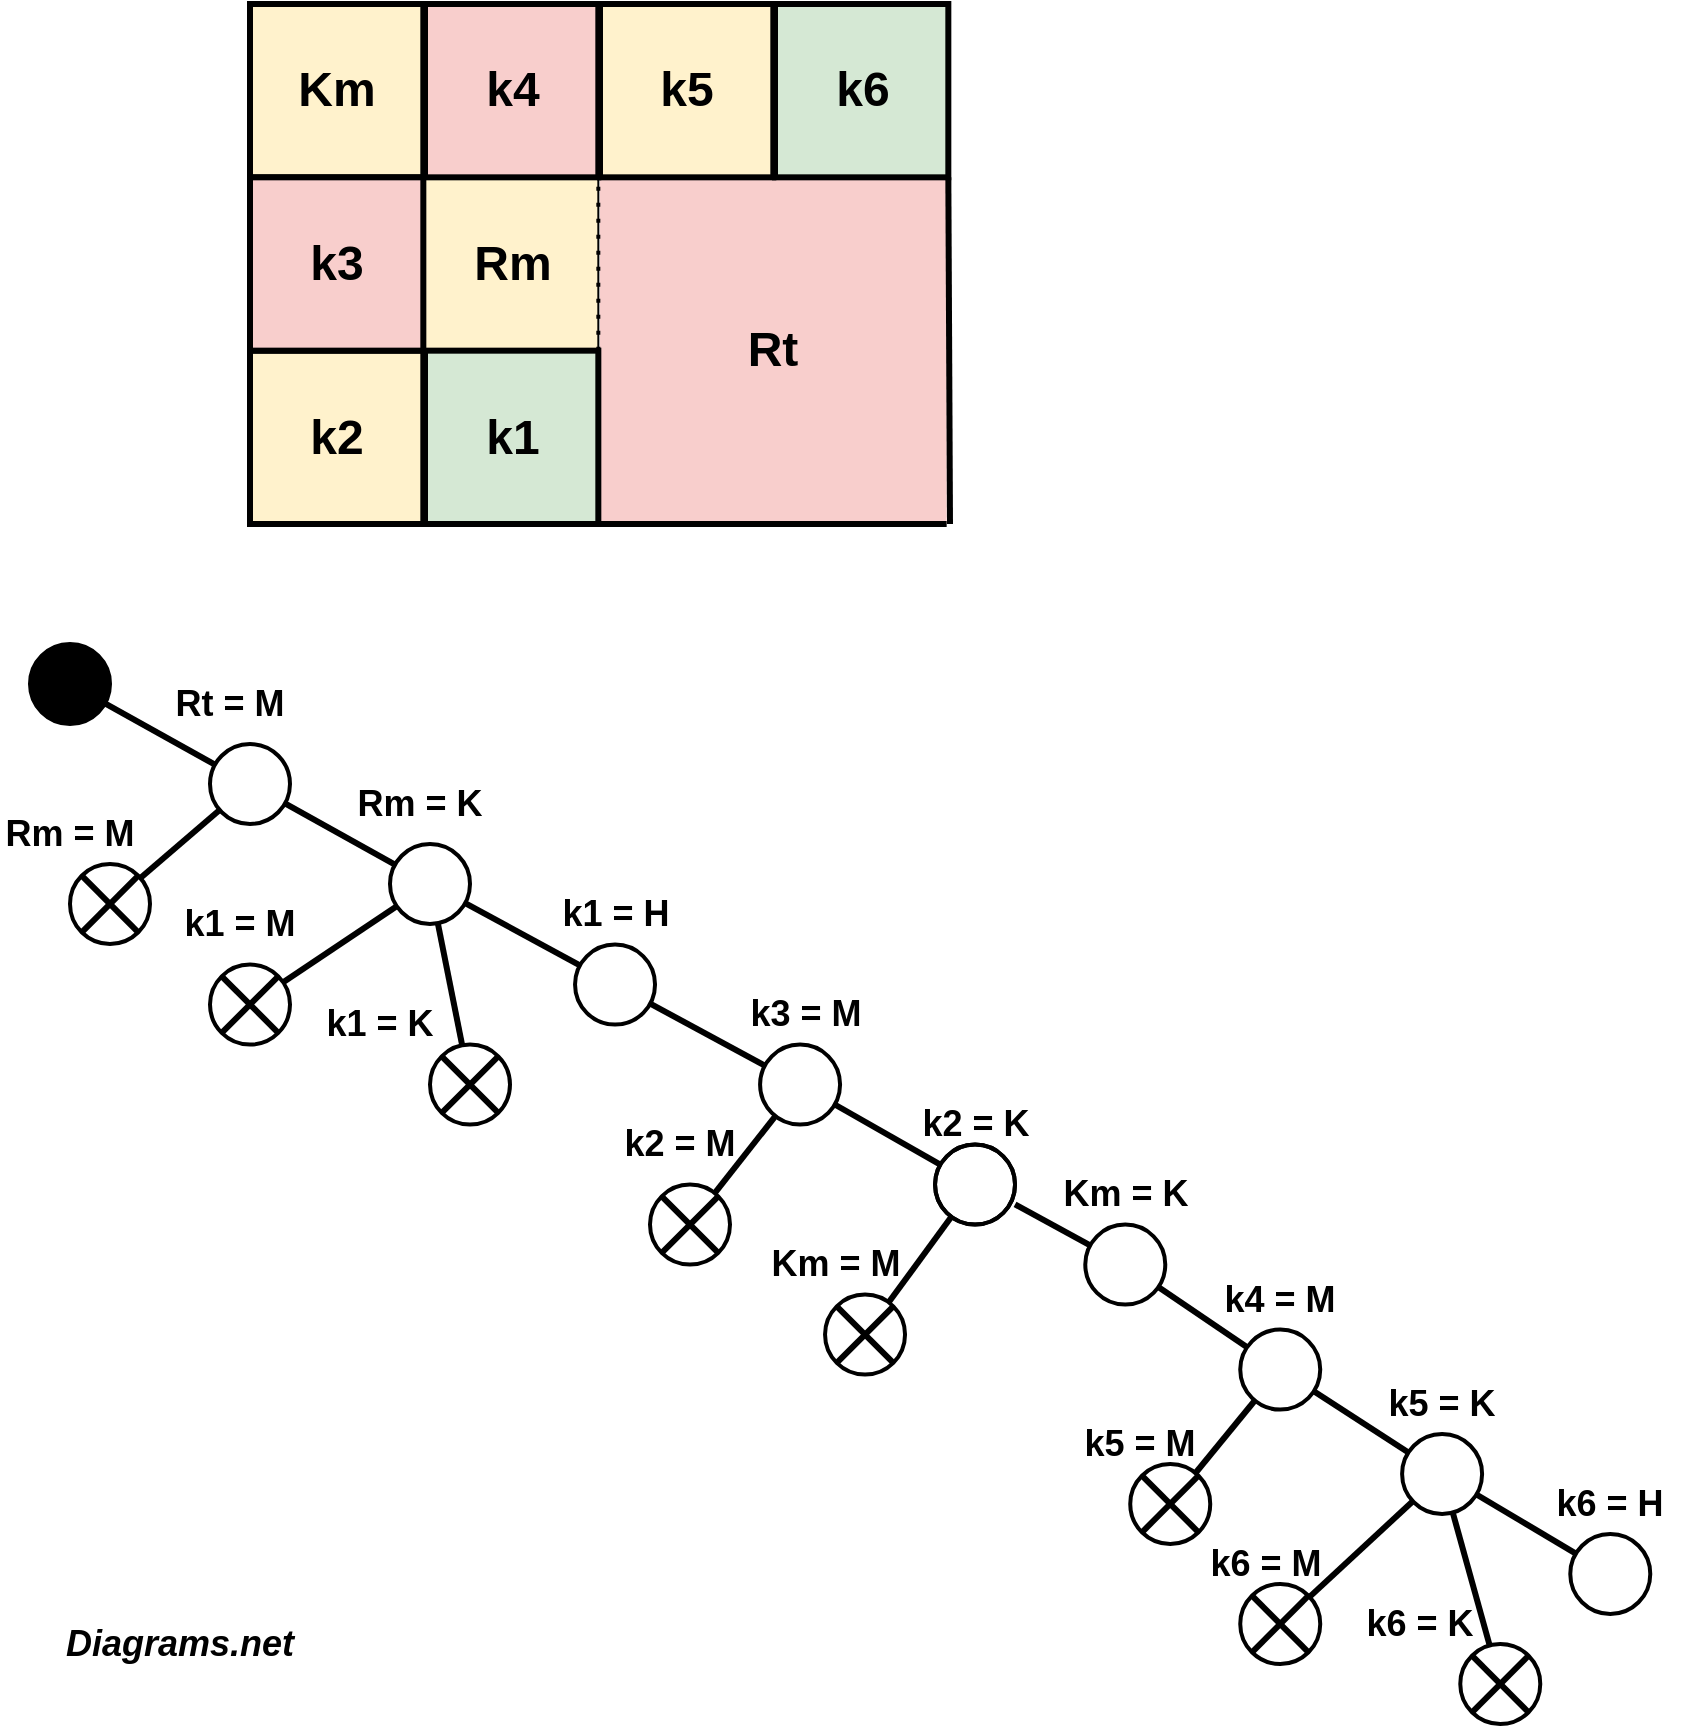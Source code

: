 <mxfile version="15.8.3" type="github">
  <diagram id="E8eJPNiZtKLYMUr9FmN8" name="Page-1">
    <mxGraphModel dx="1422" dy="794" grid="1" gridSize="10" guides="1" tooltips="1" connect="1" arrows="1" fold="1" page="1" pageScale="1" pageWidth="850" pageHeight="1100" math="0" shadow="0">
      <root>
        <mxCell id="0" />
        <mxCell id="1" parent="0" />
        <mxCell id="4zlUSUZVqIUbpaDZJhGe-18" value="" style="group;container=1;" vertex="1" connectable="0" parent="1">
          <mxGeometry x="170" y="250" width="350" height="260" as="geometry" />
        </mxCell>
        <mxCell id="4zlUSUZVqIUbpaDZJhGe-13" value="Rt" style="whiteSpace=wrap;html=1;aspect=fixed;fontSize=24;fontStyle=1;strokeWidth=3;fillColor=#f8cecc;strokeColor=none;" vertex="1" parent="4zlUSUZVqIUbpaDZJhGe-18">
          <mxGeometry x="175" y="86.667" width="173.333" height="173.333" as="geometry" />
        </mxCell>
        <mxCell id="4zlUSUZVqIUbpaDZJhGe-1" value="Km" style="whiteSpace=wrap;html=1;aspect=fixed;fontSize=24;fontStyle=1;strokeWidth=3;fillColor=#fff2cc;strokeColor=default;" vertex="1" parent="4zlUSUZVqIUbpaDZJhGe-18">
          <mxGeometry width="86.667" height="86.667" as="geometry" />
        </mxCell>
        <mxCell id="4zlUSUZVqIUbpaDZJhGe-8" value="k2" style="whiteSpace=wrap;html=1;aspect=fixed;fontSize=24;fontStyle=1;strokeWidth=3;fillColor=#fff2cc;strokeColor=default;" vertex="1" parent="4zlUSUZVqIUbpaDZJhGe-18">
          <mxGeometry y="173.333" width="86.667" height="86.667" as="geometry" />
        </mxCell>
        <mxCell id="4zlUSUZVqIUbpaDZJhGe-10" value="Rm" style="whiteSpace=wrap;html=1;aspect=fixed;fontSize=24;fontStyle=1;strokeWidth=1;strokeColor=default;fillColor=#fff2cc;" vertex="1" parent="4zlUSUZVqIUbpaDZJhGe-18">
          <mxGeometry x="87.5" y="86.667" width="86.667" height="86.667" as="geometry" />
        </mxCell>
        <mxCell id="4zlUSUZVqIUbpaDZJhGe-7" value="k3" style="whiteSpace=wrap;html=1;aspect=fixed;fontSize=24;fontStyle=1;strokeWidth=3;fillColor=#f8cecc;strokeColor=default;" vertex="1" parent="4zlUSUZVqIUbpaDZJhGe-18">
          <mxGeometry y="86.667" width="86.667" height="86.667" as="geometry" />
        </mxCell>
        <mxCell id="4zlUSUZVqIUbpaDZJhGe-6" value="k4" style="whiteSpace=wrap;html=1;aspect=fixed;fontSize=24;fontStyle=1;strokeWidth=3;fillColor=#f8cecc;strokeColor=default;" vertex="1" parent="4zlUSUZVqIUbpaDZJhGe-18">
          <mxGeometry x="87.5" width="86.667" height="86.667" as="geometry" />
        </mxCell>
        <mxCell id="4zlUSUZVqIUbpaDZJhGe-9" value="k1" style="whiteSpace=wrap;html=1;aspect=fixed;fontSize=24;fontStyle=1;strokeWidth=3;fillColor=#d5e8d4;strokeColor=default;" vertex="1" parent="4zlUSUZVqIUbpaDZJhGe-18">
          <mxGeometry x="87.5" y="173.333" width="86.667" height="86.667" as="geometry" />
        </mxCell>
        <mxCell id="4zlUSUZVqIUbpaDZJhGe-11" value="k5" style="whiteSpace=wrap;html=1;aspect=fixed;fontSize=24;fontStyle=1;strokeWidth=3;fillColor=#fff2cc;strokeColor=default;" vertex="1" parent="4zlUSUZVqIUbpaDZJhGe-18">
          <mxGeometry x="175" width="86.667" height="86.667" as="geometry" />
        </mxCell>
        <mxCell id="4zlUSUZVqIUbpaDZJhGe-12" value="k6" style="whiteSpace=wrap;html=1;aspect=fixed;fontSize=24;fontStyle=1;strokeWidth=3;fillColor=#d5e8d4;strokeColor=default;" vertex="1" parent="4zlUSUZVqIUbpaDZJhGe-18">
          <mxGeometry x="262.5" width="86.667" height="86.667" as="geometry" />
        </mxCell>
        <mxCell id="4zlUSUZVqIUbpaDZJhGe-15" value="" style="endArrow=none;html=1;rounded=0;fontSize=24;exitX=0;exitY=1;exitDx=0;exitDy=0;entryX=1;entryY=1;entryDx=0;entryDy=0;strokeWidth=3;" edge="1" parent="4zlUSUZVqIUbpaDZJhGe-18" source="4zlUSUZVqIUbpaDZJhGe-13" target="4zlUSUZVqIUbpaDZJhGe-13">
          <mxGeometry width="50" height="50" relative="1" as="geometry">
            <mxPoint x="306.25" y="292.5" as="sourcePoint" />
            <mxPoint x="360.938" y="238.333" as="targetPoint" />
          </mxGeometry>
        </mxCell>
        <mxCell id="4zlUSUZVqIUbpaDZJhGe-16" value="" style="endArrow=none;html=1;rounded=0;fontSize=24;exitX=1;exitY=1;exitDx=0;exitDy=0;strokeWidth=3;" edge="1" parent="4zlUSUZVqIUbpaDZJhGe-18" source="4zlUSUZVqIUbpaDZJhGe-12">
          <mxGeometry width="50" height="50" relative="1" as="geometry">
            <mxPoint x="185.938" y="270.833" as="sourcePoint" />
            <mxPoint x="350" y="260" as="targetPoint" />
          </mxGeometry>
        </mxCell>
        <mxCell id="4zlUSUZVqIUbpaDZJhGe-17" value="" style="endArrow=none;dashed=1;html=1;dashPattern=1 3;strokeWidth=2;rounded=0;fontSize=24;exitX=1;exitY=0;exitDx=0;exitDy=0;entryX=1;entryY=0;entryDx=0;entryDy=0;" edge="1" parent="4zlUSUZVqIUbpaDZJhGe-18" source="4zlUSUZVqIUbpaDZJhGe-9" target="4zlUSUZVqIUbpaDZJhGe-10">
          <mxGeometry width="50" height="50" relative="1" as="geometry">
            <mxPoint x="306.25" y="292.5" as="sourcePoint" />
            <mxPoint x="360.938" y="238.333" as="targetPoint" />
          </mxGeometry>
        </mxCell>
        <mxCell id="4zlUSUZVqIUbpaDZJhGe-61" value="" style="ellipse;whiteSpace=wrap;html=1;rounded=1;fontSize=30;strokeColor=default;strokeWidth=2;fillColor=#000000;" vertex="1" parent="1">
          <mxGeometry x="60" y="570" width="40" height="40" as="geometry" />
        </mxCell>
        <mxCell id="4zlUSUZVqIUbpaDZJhGe-64" value="" style="ellipse;whiteSpace=wrap;html=1;rounded=1;fontSize=30;strokeColor=default;strokeWidth=2;fillColor=none;" vertex="1" parent="1">
          <mxGeometry x="150" y="620" width="40" height="40" as="geometry" />
        </mxCell>
        <mxCell id="4zlUSUZVqIUbpaDZJhGe-66" value="" style="endArrow=none;html=1;rounded=0;fontSize=30;strokeWidth=3;" edge="1" parent="1" source="4zlUSUZVqIUbpaDZJhGe-64" target="4zlUSUZVqIUbpaDZJhGe-61">
          <mxGeometry width="50" height="50" relative="1" as="geometry">
            <mxPoint x="110" y="430" as="sourcePoint" />
            <mxPoint x="160" y="380" as="targetPoint" />
          </mxGeometry>
        </mxCell>
        <mxCell id="4zlUSUZVqIUbpaDZJhGe-67" value="&lt;font style=&quot;font-size: 18px&quot;&gt;Rt = M&lt;/font&gt;" style="text;html=1;strokeColor=none;fillColor=none;align=center;verticalAlign=middle;whiteSpace=wrap;rounded=0;fontSize=30;fontStyle=1" vertex="1" parent="1">
          <mxGeometry x="130" y="580" width="60" height="30" as="geometry" />
        </mxCell>
        <mxCell id="4zlUSUZVqIUbpaDZJhGe-68" value="" style="ellipse;whiteSpace=wrap;html=1;rounded=1;fontSize=30;strokeColor=default;strokeWidth=2;fillColor=none;" vertex="1" parent="1">
          <mxGeometry x="240" y="670" width="40" height="40" as="geometry" />
        </mxCell>
        <mxCell id="4zlUSUZVqIUbpaDZJhGe-69" value="" style="endArrow=none;html=1;rounded=0;fontSize=30;strokeWidth=3;" edge="1" parent="1" source="4zlUSUZVqIUbpaDZJhGe-68" target="4zlUSUZVqIUbpaDZJhGe-64">
          <mxGeometry width="50" height="50" relative="1" as="geometry">
            <mxPoint x="218" y="489.92" as="sourcePoint" />
            <mxPoint x="210" y="750" as="targetPoint" />
          </mxGeometry>
        </mxCell>
        <mxCell id="4zlUSUZVqIUbpaDZJhGe-70" value="&lt;span style=&quot;font-size: 18px&quot;&gt;Rm = K&lt;/span&gt;" style="text;html=1;strokeColor=none;fillColor=none;align=center;verticalAlign=middle;whiteSpace=wrap;rounded=0;fontSize=30;fontStyle=1" vertex="1" parent="1">
          <mxGeometry x="220" y="630" width="70" height="30" as="geometry" />
        </mxCell>
        <mxCell id="4zlUSUZVqIUbpaDZJhGe-71" value="" style="ellipse;whiteSpace=wrap;html=1;rounded=1;fontSize=30;strokeColor=default;strokeWidth=2;fillColor=none;" vertex="1" parent="1">
          <mxGeometry x="332.52" y="720.29" width="40" height="40" as="geometry" />
        </mxCell>
        <mxCell id="4zlUSUZVqIUbpaDZJhGe-72" value="" style="endArrow=none;html=1;rounded=0;fontSize=30;strokeWidth=3;" edge="1" parent="1" source="4zlUSUZVqIUbpaDZJhGe-71" target="4zlUSUZVqIUbpaDZJhGe-68">
          <mxGeometry width="50" height="50" relative="1" as="geometry">
            <mxPoint x="310.52" y="540.21" as="sourcePoint" />
            <mxPoint x="280.003" y="700.003" as="targetPoint" />
          </mxGeometry>
        </mxCell>
        <mxCell id="4zlUSUZVqIUbpaDZJhGe-73" value="" style="ellipse;whiteSpace=wrap;html=1;rounded=1;fontSize=30;strokeColor=default;strokeWidth=2;fillColor=none;" vertex="1" parent="1">
          <mxGeometry x="425.04" y="770.29" width="40" height="40" as="geometry" />
        </mxCell>
        <mxCell id="4zlUSUZVqIUbpaDZJhGe-74" value="" style="endArrow=none;html=1;rounded=0;fontSize=30;strokeWidth=3;" edge="1" parent="1" source="4zlUSUZVqIUbpaDZJhGe-73" target="4zlUSUZVqIUbpaDZJhGe-71">
          <mxGeometry width="50" height="50" relative="1" as="geometry">
            <mxPoint x="403.04" y="590.21" as="sourcePoint" />
            <mxPoint x="372.523" y="750.003" as="targetPoint" />
          </mxGeometry>
        </mxCell>
        <mxCell id="4zlUSUZVqIUbpaDZJhGe-75" value="" style="ellipse;whiteSpace=wrap;html=1;rounded=1;fontSize=30;strokeColor=default;strokeWidth=2;fillColor=none;" vertex="1" parent="1">
          <mxGeometry x="512.52" y="820.29" width="40" height="40" as="geometry" />
        </mxCell>
        <mxCell id="4zlUSUZVqIUbpaDZJhGe-76" value="" style="endArrow=none;html=1;rounded=0;fontSize=30;strokeWidth=3;" edge="1" parent="1" source="4zlUSUZVqIUbpaDZJhGe-75" target="4zlUSUZVqIUbpaDZJhGe-73">
          <mxGeometry width="50" height="50" relative="1" as="geometry">
            <mxPoint x="490.52" y="640.21" as="sourcePoint" />
            <mxPoint x="460.003" y="800.003" as="targetPoint" />
          </mxGeometry>
        </mxCell>
        <mxCell id="4zlUSUZVqIUbpaDZJhGe-77" value="&lt;span style=&quot;font-size: 18px&quot;&gt;k1 = H&lt;/span&gt;" style="text;html=1;strokeColor=none;fillColor=none;align=center;verticalAlign=middle;whiteSpace=wrap;rounded=0;fontSize=30;fontStyle=1" vertex="1" parent="1">
          <mxGeometry x="317.52" y="685" width="70" height="30" as="geometry" />
        </mxCell>
        <mxCell id="4zlUSUZVqIUbpaDZJhGe-78" value="&lt;span style=&quot;font-size: 18px&quot;&gt;k3 = M&lt;/span&gt;" style="text;html=1;strokeColor=none;fillColor=none;align=center;verticalAlign=middle;whiteSpace=wrap;rounded=0;fontSize=30;fontStyle=1" vertex="1" parent="1">
          <mxGeometry x="412.52" y="735.29" width="70" height="30" as="geometry" />
        </mxCell>
        <mxCell id="4zlUSUZVqIUbpaDZJhGe-79" value="&lt;span style=&quot;font-size: 18px&quot;&gt;k2 = K&lt;/span&gt;" style="text;html=1;strokeColor=none;fillColor=none;align=center;verticalAlign=middle;whiteSpace=wrap;rounded=0;fontSize=30;fontStyle=1" vertex="1" parent="1">
          <mxGeometry x="497.52" y="790.29" width="70" height="30" as="geometry" />
        </mxCell>
        <mxCell id="4zlUSUZVqIUbpaDZJhGe-81" value="" style="endArrow=none;html=1;rounded=0;fontSize=30;strokeWidth=3;" edge="1" parent="1" source="4zlUSUZVqIUbpaDZJhGe-80" target="4zlUSUZVqIUbpaDZJhGe-64">
          <mxGeometry width="50" height="50" relative="1" as="geometry">
            <mxPoint x="110" y="710" as="sourcePoint" />
            <mxPoint x="114.993" y="729.663" as="targetPoint" />
          </mxGeometry>
        </mxCell>
        <mxCell id="4zlUSUZVqIUbpaDZJhGe-86" value="&lt;span style=&quot;font-size: 18px&quot;&gt;Rm = M&lt;/span&gt;" style="text;html=1;strokeColor=none;fillColor=none;align=center;verticalAlign=middle;whiteSpace=wrap;rounded=0;fontSize=30;fontStyle=1" vertex="1" parent="1">
          <mxGeometry x="45" y="645" width="70" height="30" as="geometry" />
        </mxCell>
        <mxCell id="4zlUSUZVqIUbpaDZJhGe-80" value="" style="ellipse;whiteSpace=wrap;html=1;rounded=1;fontSize=30;strokeColor=default;strokeWidth=2;fillColor=none;" vertex="1" parent="1">
          <mxGeometry x="80" y="680" width="40" height="40" as="geometry" />
        </mxCell>
        <mxCell id="4zlUSUZVqIUbpaDZJhGe-82" value="" style="endArrow=none;html=1;rounded=0;fontSize=18;strokeWidth=3;exitX=0;exitY=1;exitDx=0;exitDy=0;entryX=1;entryY=0;entryDx=0;entryDy=0;" edge="1" parent="1" source="4zlUSUZVqIUbpaDZJhGe-80" target="4zlUSUZVqIUbpaDZJhGe-80">
          <mxGeometry width="50" height="50" relative="1" as="geometry">
            <mxPoint x="160" y="730" as="sourcePoint" />
            <mxPoint x="240" y="780" as="targetPoint" />
          </mxGeometry>
        </mxCell>
        <mxCell id="4zlUSUZVqIUbpaDZJhGe-83" value="" style="endArrow=none;html=1;rounded=0;fontSize=18;strokeWidth=3;exitX=1;exitY=1;exitDx=0;exitDy=0;entryX=0;entryY=0;entryDx=0;entryDy=0;" edge="1" parent="1" source="4zlUSUZVqIUbpaDZJhGe-80" target="4zlUSUZVqIUbpaDZJhGe-80">
          <mxGeometry width="50" height="50" relative="1" as="geometry">
            <mxPoint x="165.858" y="744.142" as="sourcePoint" />
            <mxPoint x="194.142" y="715.858" as="targetPoint" />
          </mxGeometry>
        </mxCell>
        <mxCell id="4zlUSUZVqIUbpaDZJhGe-90" value="" style="ellipse;whiteSpace=wrap;html=1;rounded=1;fontSize=30;strokeColor=default;strokeWidth=2;fillColor=none;" vertex="1" parent="1">
          <mxGeometry x="150" y="730.29" width="40" height="40" as="geometry" />
        </mxCell>
        <mxCell id="4zlUSUZVqIUbpaDZJhGe-91" value="" style="endArrow=none;html=1;rounded=0;fontSize=18;strokeWidth=3;exitX=0;exitY=1;exitDx=0;exitDy=0;entryX=1;entryY=0;entryDx=0;entryDy=0;" edge="1" parent="1" source="4zlUSUZVqIUbpaDZJhGe-90" target="4zlUSUZVqIUbpaDZJhGe-90">
          <mxGeometry width="50" height="50" relative="1" as="geometry">
            <mxPoint x="150" y="725" as="sourcePoint" />
            <mxPoint x="230" y="775" as="targetPoint" />
          </mxGeometry>
        </mxCell>
        <mxCell id="4zlUSUZVqIUbpaDZJhGe-92" value="" style="endArrow=none;html=1;rounded=0;fontSize=18;strokeWidth=3;exitX=1;exitY=1;exitDx=0;exitDy=0;entryX=0;entryY=0;entryDx=0;entryDy=0;" edge="1" parent="1" source="4zlUSUZVqIUbpaDZJhGe-90" target="4zlUSUZVqIUbpaDZJhGe-90">
          <mxGeometry width="50" height="50" relative="1" as="geometry">
            <mxPoint x="155.858" y="739.142" as="sourcePoint" />
            <mxPoint x="184.142" y="710.858" as="targetPoint" />
          </mxGeometry>
        </mxCell>
        <mxCell id="4zlUSUZVqIUbpaDZJhGe-93" value="" style="endArrow=none;html=1;rounded=0;fontSize=30;strokeWidth=3;" edge="1" parent="1" source="4zlUSUZVqIUbpaDZJhGe-90" target="4zlUSUZVqIUbpaDZJhGe-68">
          <mxGeometry width="50" height="50" relative="1" as="geometry">
            <mxPoint x="210.0" y="738.882" as="sourcePoint" />
            <mxPoint x="249.701" y="704.996" as="targetPoint" />
          </mxGeometry>
        </mxCell>
        <mxCell id="4zlUSUZVqIUbpaDZJhGe-94" value="&lt;span style=&quot;font-size: 18px&quot;&gt;k1 = M&lt;/span&gt;" style="text;html=1;strokeColor=none;fillColor=none;align=center;verticalAlign=middle;whiteSpace=wrap;rounded=0;fontSize=30;fontStyle=1" vertex="1" parent="1">
          <mxGeometry x="130" y="690" width="70" height="30" as="geometry" />
        </mxCell>
        <mxCell id="4zlUSUZVqIUbpaDZJhGe-97" value="" style="ellipse;whiteSpace=wrap;html=1;rounded=1;fontSize=30;strokeColor=default;strokeWidth=2;fillColor=none;" vertex="1" parent="1">
          <mxGeometry x="260" y="770.29" width="40" height="40" as="geometry" />
        </mxCell>
        <mxCell id="4zlUSUZVqIUbpaDZJhGe-98" value="" style="endArrow=none;html=1;rounded=0;fontSize=18;strokeWidth=3;exitX=0;exitY=1;exitDx=0;exitDy=0;entryX=1;entryY=0;entryDx=0;entryDy=0;" edge="1" parent="1" source="4zlUSUZVqIUbpaDZJhGe-97" target="4zlUSUZVqIUbpaDZJhGe-97">
          <mxGeometry width="50" height="50" relative="1" as="geometry">
            <mxPoint x="270" y="795.14" as="sourcePoint" />
            <mxPoint x="350" y="845.14" as="targetPoint" />
          </mxGeometry>
        </mxCell>
        <mxCell id="4zlUSUZVqIUbpaDZJhGe-99" value="" style="endArrow=none;html=1;rounded=0;fontSize=18;strokeWidth=3;exitX=1;exitY=1;exitDx=0;exitDy=0;entryX=0;entryY=0;entryDx=0;entryDy=0;" edge="1" parent="1" source="4zlUSUZVqIUbpaDZJhGe-97" target="4zlUSUZVqIUbpaDZJhGe-97">
          <mxGeometry width="50" height="50" relative="1" as="geometry">
            <mxPoint x="275.858" y="809.282" as="sourcePoint" />
            <mxPoint x="304.142" y="780.998" as="targetPoint" />
          </mxGeometry>
        </mxCell>
        <mxCell id="4zlUSUZVqIUbpaDZJhGe-100" value="&lt;span style=&quot;font-size: 18px&quot;&gt;k1 = K&lt;/span&gt;" style="text;html=1;strokeColor=none;fillColor=none;align=center;verticalAlign=middle;whiteSpace=wrap;rounded=0;fontSize=30;fontStyle=1" vertex="1" parent="1">
          <mxGeometry x="200" y="740.29" width="70" height="30" as="geometry" />
        </mxCell>
        <mxCell id="4zlUSUZVqIUbpaDZJhGe-102" value="" style="ellipse;whiteSpace=wrap;html=1;rounded=1;fontSize=30;strokeColor=default;strokeWidth=2;fillColor=none;" vertex="1" parent="1">
          <mxGeometry x="370" y="840.29" width="40" height="40" as="geometry" />
        </mxCell>
        <mxCell id="4zlUSUZVqIUbpaDZJhGe-103" value="" style="endArrow=none;html=1;rounded=0;fontSize=18;strokeWidth=3;exitX=0;exitY=1;exitDx=0;exitDy=0;entryX=1;entryY=0;entryDx=0;entryDy=0;" edge="1" parent="1" source="4zlUSUZVqIUbpaDZJhGe-102" target="4zlUSUZVqIUbpaDZJhGe-102">
          <mxGeometry width="50" height="50" relative="1" as="geometry">
            <mxPoint x="360" y="850" as="sourcePoint" />
            <mxPoint x="440" y="900" as="targetPoint" />
          </mxGeometry>
        </mxCell>
        <mxCell id="4zlUSUZVqIUbpaDZJhGe-104" value="" style="endArrow=none;html=1;rounded=0;fontSize=18;strokeWidth=3;exitX=1;exitY=1;exitDx=0;exitDy=0;entryX=0;entryY=0;entryDx=0;entryDy=0;" edge="1" parent="1" source="4zlUSUZVqIUbpaDZJhGe-102" target="4zlUSUZVqIUbpaDZJhGe-102">
          <mxGeometry width="50" height="50" relative="1" as="geometry">
            <mxPoint x="365.858" y="864.142" as="sourcePoint" />
            <mxPoint x="394.142" y="835.858" as="targetPoint" />
          </mxGeometry>
        </mxCell>
        <mxCell id="4zlUSUZVqIUbpaDZJhGe-105" value="&lt;span style=&quot;font-size: 18px&quot;&gt;k2 = M&lt;/span&gt;" style="text;html=1;strokeColor=none;fillColor=none;align=center;verticalAlign=middle;whiteSpace=wrap;rounded=0;fontSize=30;fontStyle=1" vertex="1" parent="1">
          <mxGeometry x="350" y="800" width="70" height="30" as="geometry" />
        </mxCell>
        <mxCell id="4zlUSUZVqIUbpaDZJhGe-106" value="" style="ellipse;whiteSpace=wrap;html=1;rounded=1;fontSize=30;strokeColor=default;strokeWidth=2;fillColor=none;" vertex="1" parent="1">
          <mxGeometry x="457.52" y="895.29" width="40" height="40" as="geometry" />
        </mxCell>
        <mxCell id="4zlUSUZVqIUbpaDZJhGe-107" value="" style="endArrow=none;html=1;rounded=0;fontSize=18;strokeWidth=3;exitX=0;exitY=1;exitDx=0;exitDy=0;entryX=1;entryY=0;entryDx=0;entryDy=0;" edge="1" parent="1" source="4zlUSUZVqIUbpaDZJhGe-106" target="4zlUSUZVqIUbpaDZJhGe-106">
          <mxGeometry width="50" height="50" relative="1" as="geometry">
            <mxPoint x="452.52" y="905.29" as="sourcePoint" />
            <mxPoint x="532.52" y="955.29" as="targetPoint" />
          </mxGeometry>
        </mxCell>
        <mxCell id="4zlUSUZVqIUbpaDZJhGe-108" value="" style="endArrow=none;html=1;rounded=0;fontSize=18;strokeWidth=3;exitX=1;exitY=1;exitDx=0;exitDy=0;entryX=0;entryY=0;entryDx=0;entryDy=0;" edge="1" parent="1" source="4zlUSUZVqIUbpaDZJhGe-106" target="4zlUSUZVqIUbpaDZJhGe-106">
          <mxGeometry width="50" height="50" relative="1" as="geometry">
            <mxPoint x="458.378" y="919.432" as="sourcePoint" />
            <mxPoint x="486.662" y="891.148" as="targetPoint" />
          </mxGeometry>
        </mxCell>
        <mxCell id="4zlUSUZVqIUbpaDZJhGe-109" value="&lt;span style=&quot;font-size: 18px&quot;&gt;Km = M&lt;/span&gt;" style="text;html=1;strokeColor=none;fillColor=none;align=center;verticalAlign=middle;whiteSpace=wrap;rounded=0;fontSize=30;fontStyle=1" vertex="1" parent="1">
          <mxGeometry x="427.52" y="860.29" width="70" height="30" as="geometry" />
        </mxCell>
        <mxCell id="4zlUSUZVqIUbpaDZJhGe-110" value="" style="endArrow=none;html=1;rounded=0;fontSize=30;strokeWidth=3;" edge="1" parent="1" source="4zlUSUZVqIUbpaDZJhGe-97" target="4zlUSUZVqIUbpaDZJhGe-68">
          <mxGeometry width="50" height="50" relative="1" as="geometry">
            <mxPoint x="437.42" y="790.827" as="sourcePoint" />
            <mxPoint x="380.138" y="759.756" as="targetPoint" />
          </mxGeometry>
        </mxCell>
        <mxCell id="4zlUSUZVqIUbpaDZJhGe-111" value="" style="endArrow=none;html=1;rounded=0;fontSize=30;strokeWidth=3;" edge="1" parent="1" source="4zlUSUZVqIUbpaDZJhGe-102" target="4zlUSUZVqIUbpaDZJhGe-73">
          <mxGeometry width="50" height="50" relative="1" as="geometry">
            <mxPoint x="322.521" y="799.834" as="sourcePoint" />
            <mxPoint x="349.946" y="765.843" as="targetPoint" />
          </mxGeometry>
        </mxCell>
        <mxCell id="4zlUSUZVqIUbpaDZJhGe-112" value="" style="endArrow=none;html=1;rounded=0;fontSize=30;strokeWidth=3;" edge="1" parent="1" source="4zlUSUZVqIUbpaDZJhGe-106" target="4zlUSUZVqIUbpaDZJhGe-75">
          <mxGeometry width="50" height="50" relative="1" as="geometry">
            <mxPoint x="412.321" y="854.536" as="sourcePoint" />
            <mxPoint x="442.718" y="816.043" as="targetPoint" />
          </mxGeometry>
        </mxCell>
        <mxCell id="4zlUSUZVqIUbpaDZJhGe-113" value="" style="ellipse;whiteSpace=wrap;html=1;rounded=1;fontSize=30;strokeColor=default;strokeWidth=2;fillColor=none;" vertex="1" parent="1">
          <mxGeometry x="512.52" y="820.29" width="40" height="40" as="geometry" />
        </mxCell>
        <mxCell id="4zlUSUZVqIUbpaDZJhGe-114" value="" style="endArrow=none;html=1;rounded=0;fontSize=30;strokeWidth=3;" edge="1" parent="1" source="4zlUSUZVqIUbpaDZJhGe-116">
          <mxGeometry width="50" height="50" relative="1" as="geometry">
            <mxPoint x="605.296" y="880.33" as="sourcePoint" />
            <mxPoint x="552.525" y="850.213" as="targetPoint" />
          </mxGeometry>
        </mxCell>
        <mxCell id="4zlUSUZVqIUbpaDZJhGe-115" value="&lt;span style=&quot;font-size: 18px&quot;&gt;Km = K&lt;/span&gt;" style="text;html=1;strokeColor=none;fillColor=none;align=center;verticalAlign=middle;whiteSpace=wrap;rounded=0;fontSize=30;fontStyle=1" vertex="1" parent="1">
          <mxGeometry x="572.64" y="825.29" width="70" height="30" as="geometry" />
        </mxCell>
        <mxCell id="4zlUSUZVqIUbpaDZJhGe-116" value="" style="ellipse;whiteSpace=wrap;html=1;rounded=1;fontSize=30;strokeColor=default;strokeWidth=2;fillColor=none;" vertex="1" parent="1">
          <mxGeometry x="587.64" y="860.29" width="40" height="40" as="geometry" />
        </mxCell>
        <mxCell id="4zlUSUZVqIUbpaDZJhGe-122" value="" style="endArrow=none;html=1;rounded=0;fontSize=30;strokeWidth=3;" edge="1" parent="1" source="4zlUSUZVqIUbpaDZJhGe-124" target="4zlUSUZVqIUbpaDZJhGe-116">
          <mxGeometry width="50" height="50" relative="1" as="geometry">
            <mxPoint x="682.776" y="932.83" as="sourcePoint" />
            <mxPoint x="630.005" y="902.713" as="targetPoint" />
          </mxGeometry>
        </mxCell>
        <mxCell id="4zlUSUZVqIUbpaDZJhGe-123" value="&lt;span style=&quot;font-size: 18px&quot;&gt;k4 = M&lt;/span&gt;" style="text;html=1;strokeColor=none;fillColor=none;align=center;verticalAlign=middle;whiteSpace=wrap;rounded=0;fontSize=30;fontStyle=1" vertex="1" parent="1">
          <mxGeometry x="650.12" y="877.79" width="70" height="30" as="geometry" />
        </mxCell>
        <mxCell id="4zlUSUZVqIUbpaDZJhGe-124" value="" style="ellipse;whiteSpace=wrap;html=1;rounded=1;fontSize=30;strokeColor=default;strokeWidth=2;fillColor=none;" vertex="1" parent="1">
          <mxGeometry x="665.12" y="912.79" width="40" height="40" as="geometry" />
        </mxCell>
        <mxCell id="4zlUSUZVqIUbpaDZJhGe-125" value="" style="endArrow=none;html=1;rounded=0;fontSize=30;strokeWidth=3;" edge="1" parent="1" source="4zlUSUZVqIUbpaDZJhGe-127" target="4zlUSUZVqIUbpaDZJhGe-124">
          <mxGeometry width="50" height="50" relative="1" as="geometry">
            <mxPoint x="763.706" y="985.04" as="sourcePoint" />
            <mxPoint x="705.12" y="943.73" as="targetPoint" />
          </mxGeometry>
        </mxCell>
        <mxCell id="4zlUSUZVqIUbpaDZJhGe-126" value="&lt;span style=&quot;font-size: 18px&quot;&gt;k5 = K&lt;/span&gt;" style="text;html=1;strokeColor=none;fillColor=none;align=center;verticalAlign=middle;whiteSpace=wrap;rounded=0;fontSize=30;fontStyle=1" vertex="1" parent="1">
          <mxGeometry x="731.05" y="930" width="70" height="30" as="geometry" />
        </mxCell>
        <mxCell id="4zlUSUZVqIUbpaDZJhGe-127" value="" style="ellipse;whiteSpace=wrap;html=1;rounded=1;fontSize=30;strokeColor=default;strokeWidth=2;fillColor=none;" vertex="1" parent="1">
          <mxGeometry x="746.05" y="965" width="40" height="40" as="geometry" />
        </mxCell>
        <mxCell id="4zlUSUZVqIUbpaDZJhGe-128" value="" style="endArrow=none;html=1;rounded=0;fontSize=30;strokeWidth=3;" edge="1" parent="1" source="4zlUSUZVqIUbpaDZJhGe-130" target="4zlUSUZVqIUbpaDZJhGe-127">
          <mxGeometry width="50" height="50" relative="1" as="geometry">
            <mxPoint x="847.796" y="1035.04" as="sourcePoint" />
            <mxPoint x="786.048" y="993.583" as="targetPoint" />
          </mxGeometry>
        </mxCell>
        <mxCell id="4zlUSUZVqIUbpaDZJhGe-129" value="&lt;span style=&quot;font-size: 18px&quot;&gt;k6 = H&lt;/span&gt;" style="text;html=1;strokeColor=none;fillColor=none;align=center;verticalAlign=middle;whiteSpace=wrap;rounded=0;fontSize=30;fontStyle=1" vertex="1" parent="1">
          <mxGeometry x="815.14" y="980" width="70" height="30" as="geometry" />
        </mxCell>
        <mxCell id="4zlUSUZVqIUbpaDZJhGe-130" value="" style="ellipse;whiteSpace=wrap;html=1;rounded=1;fontSize=30;strokeColor=default;strokeWidth=2;fillColor=none;" vertex="1" parent="1">
          <mxGeometry x="830.14" y="1015" width="40" height="40" as="geometry" />
        </mxCell>
        <mxCell id="4zlUSUZVqIUbpaDZJhGe-143" value="" style="ellipse;whiteSpace=wrap;html=1;rounded=1;fontSize=30;strokeColor=default;strokeWidth=2;fillColor=none;" vertex="1" parent="1">
          <mxGeometry x="665.12" y="1040" width="40" height="40" as="geometry" />
        </mxCell>
        <mxCell id="4zlUSUZVqIUbpaDZJhGe-144" value="" style="endArrow=none;html=1;rounded=0;fontSize=18;strokeWidth=3;exitX=0;exitY=1;exitDx=0;exitDy=0;entryX=1;entryY=0;entryDx=0;entryDy=0;" edge="1" parent="1" source="4zlUSUZVqIUbpaDZJhGe-143" target="4zlUSUZVqIUbpaDZJhGe-143">
          <mxGeometry width="50" height="50" relative="1" as="geometry">
            <mxPoint x="547.52" y="980" as="sourcePoint" />
            <mxPoint x="627.52" y="1030" as="targetPoint" />
          </mxGeometry>
        </mxCell>
        <mxCell id="4zlUSUZVqIUbpaDZJhGe-145" value="" style="endArrow=none;html=1;rounded=0;fontSize=18;strokeWidth=3;exitX=1;exitY=1;exitDx=0;exitDy=0;entryX=0;entryY=0;entryDx=0;entryDy=0;" edge="1" parent="1" source="4zlUSUZVqIUbpaDZJhGe-143" target="4zlUSUZVqIUbpaDZJhGe-143">
          <mxGeometry width="50" height="50" relative="1" as="geometry">
            <mxPoint x="553.378" y="994.142" as="sourcePoint" />
            <mxPoint x="581.662" y="965.858" as="targetPoint" />
          </mxGeometry>
        </mxCell>
        <mxCell id="4zlUSUZVqIUbpaDZJhGe-146" value="" style="ellipse;whiteSpace=wrap;html=1;rounded=1;fontSize=30;strokeColor=default;strokeWidth=2;fillColor=none;" vertex="1" parent="1">
          <mxGeometry x="775.14" y="1070" width="40" height="40" as="geometry" />
        </mxCell>
        <mxCell id="4zlUSUZVqIUbpaDZJhGe-147" value="" style="endArrow=none;html=1;rounded=0;fontSize=18;strokeWidth=3;exitX=0;exitY=1;exitDx=0;exitDy=0;entryX=1;entryY=0;entryDx=0;entryDy=0;" edge="1" parent="1" source="4zlUSUZVqIUbpaDZJhGe-146" target="4zlUSUZVqIUbpaDZJhGe-146">
          <mxGeometry width="50" height="50" relative="1" as="geometry">
            <mxPoint x="492.52" y="1030" as="sourcePoint" />
            <mxPoint x="572.52" y="1080" as="targetPoint" />
          </mxGeometry>
        </mxCell>
        <mxCell id="4zlUSUZVqIUbpaDZJhGe-148" value="" style="endArrow=none;html=1;rounded=0;fontSize=18;strokeWidth=3;exitX=1;exitY=1;exitDx=0;exitDy=0;entryX=0;entryY=0;entryDx=0;entryDy=0;" edge="1" parent="1" source="4zlUSUZVqIUbpaDZJhGe-146" target="4zlUSUZVqIUbpaDZJhGe-146">
          <mxGeometry width="50" height="50" relative="1" as="geometry">
            <mxPoint x="498.378" y="1044.142" as="sourcePoint" />
            <mxPoint x="526.662" y="1015.858" as="targetPoint" />
          </mxGeometry>
        </mxCell>
        <mxCell id="4zlUSUZVqIUbpaDZJhGe-149" value="" style="ellipse;whiteSpace=wrap;html=1;rounded=1;fontSize=30;strokeColor=default;strokeWidth=2;fillColor=none;" vertex="1" parent="1">
          <mxGeometry x="610.12" y="980" width="40" height="40" as="geometry" />
        </mxCell>
        <mxCell id="4zlUSUZVqIUbpaDZJhGe-150" value="" style="endArrow=none;html=1;rounded=0;fontSize=18;strokeWidth=3;exitX=0;exitY=1;exitDx=0;exitDy=0;entryX=1;entryY=0;entryDx=0;entryDy=0;" edge="1" parent="1" source="4zlUSUZVqIUbpaDZJhGe-149" target="4zlUSUZVqIUbpaDZJhGe-149">
          <mxGeometry width="50" height="50" relative="1" as="geometry">
            <mxPoint x="605.12" y="990" as="sourcePoint" />
            <mxPoint x="685.12" y="1040" as="targetPoint" />
          </mxGeometry>
        </mxCell>
        <mxCell id="4zlUSUZVqIUbpaDZJhGe-151" value="" style="endArrow=none;html=1;rounded=0;fontSize=18;strokeWidth=3;exitX=1;exitY=1;exitDx=0;exitDy=0;entryX=0;entryY=0;entryDx=0;entryDy=0;" edge="1" parent="1" source="4zlUSUZVqIUbpaDZJhGe-149" target="4zlUSUZVqIUbpaDZJhGe-149">
          <mxGeometry width="50" height="50" relative="1" as="geometry">
            <mxPoint x="610.978" y="1004.142" as="sourcePoint" />
            <mxPoint x="639.262" y="975.858" as="targetPoint" />
          </mxGeometry>
        </mxCell>
        <mxCell id="4zlUSUZVqIUbpaDZJhGe-152" value="" style="endArrow=none;html=1;rounded=0;fontSize=30;strokeWidth=3;" edge="1" parent="1" source="4zlUSUZVqIUbpaDZJhGe-149" target="4zlUSUZVqIUbpaDZJhGe-124">
          <mxGeometry width="50" height="50" relative="1" as="geometry">
            <mxPoint x="759.233" y="984.174" as="sourcePoint" />
            <mxPoint x="711.938" y="953.614" as="targetPoint" />
          </mxGeometry>
        </mxCell>
        <mxCell id="4zlUSUZVqIUbpaDZJhGe-154" value="&lt;span style=&quot;font-size: 18px&quot;&gt;k5 = M&lt;/span&gt;" style="text;html=1;strokeColor=none;fillColor=none;align=center;verticalAlign=middle;whiteSpace=wrap;rounded=0;fontSize=30;fontStyle=1" vertex="1" parent="1">
          <mxGeometry x="580.12" y="950" width="70" height="30" as="geometry" />
        </mxCell>
        <mxCell id="4zlUSUZVqIUbpaDZJhGe-155" value="" style="endArrow=none;html=1;rounded=0;fontSize=30;strokeWidth=3;" edge="1" parent="1" source="4zlUSUZVqIUbpaDZJhGe-143" target="4zlUSUZVqIUbpaDZJhGe-127">
          <mxGeometry width="50" height="50" relative="1" as="geometry">
            <mxPoint x="842.936" y="1034.801" as="sourcePoint" />
            <mxPoint x="793.236" y="1005.23" as="targetPoint" />
          </mxGeometry>
        </mxCell>
        <mxCell id="4zlUSUZVqIUbpaDZJhGe-156" value="" style="endArrow=none;html=1;rounded=0;fontSize=30;strokeWidth=3;" edge="1" parent="1" source="4zlUSUZVqIUbpaDZJhGe-146" target="4zlUSUZVqIUbpaDZJhGe-127">
          <mxGeometry width="50" height="50" relative="1" as="geometry">
            <mxPoint x="709.785" y="1056.401" as="sourcePoint" />
            <mxPoint x="761.373" y="1008.587" as="targetPoint" />
          </mxGeometry>
        </mxCell>
        <mxCell id="4zlUSUZVqIUbpaDZJhGe-157" value="&lt;span style=&quot;font-size: 18px&quot;&gt;k6 = M&lt;/span&gt;" style="text;html=1;strokeColor=none;fillColor=none;align=center;verticalAlign=middle;whiteSpace=wrap;rounded=0;fontSize=30;fontStyle=1" vertex="1" parent="1">
          <mxGeometry x="642.64" y="1010" width="70" height="30" as="geometry" />
        </mxCell>
        <mxCell id="4zlUSUZVqIUbpaDZJhGe-158" value="&lt;span style=&quot;font-size: 18px&quot;&gt;k6 = K&lt;/span&gt;" style="text;html=1;strokeColor=none;fillColor=none;align=center;verticalAlign=middle;whiteSpace=wrap;rounded=0;fontSize=30;fontStyle=1" vertex="1" parent="1">
          <mxGeometry x="720.12" y="1040" width="70" height="30" as="geometry" />
        </mxCell>
        <mxCell id="4zlUSUZVqIUbpaDZJhGe-160" value="&lt;i&gt;Diagrams.net&lt;/i&gt;" style="text;html=1;strokeColor=none;fillColor=none;align=center;verticalAlign=middle;whiteSpace=wrap;rounded=0;fontSize=18;fontStyle=1" vertex="1" parent="1">
          <mxGeometry x="60" y="1050" width="150" height="40" as="geometry" />
        </mxCell>
      </root>
    </mxGraphModel>
  </diagram>
</mxfile>
